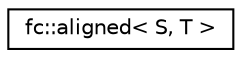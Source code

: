 digraph "Graphical Class Hierarchy"
{
  edge [fontname="Helvetica",fontsize="10",labelfontname="Helvetica",labelfontsize="10"];
  node [fontname="Helvetica",fontsize="10",shape=record];
  rankdir="LR";
  Node0 [label="fc::aligned\< S, T \>",height=0.2,width=0.4,color="black", fillcolor="white", style="filled",URL="$structfc_1_1aligned.html"];
}
